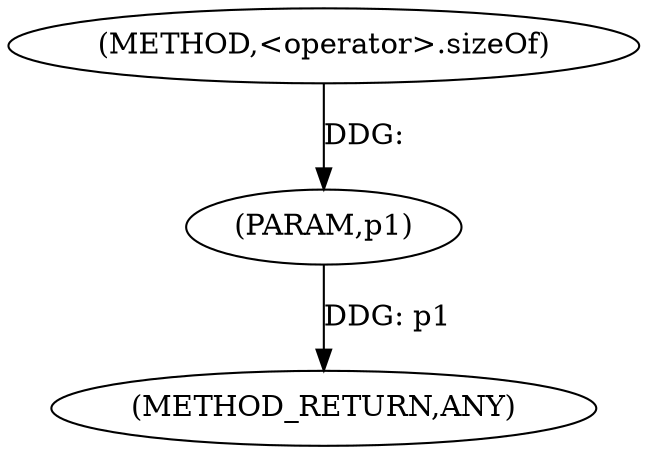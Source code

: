 
digraph "&lt;operator&gt;.sizeOf" {  

"2148" [label = "(METHOD,&lt;operator&gt;.sizeOf)" ]

"2151" [label = "(METHOD_RETURN,ANY)" ]

"2149" [label = "(PARAM,p1)" ]

  "2149" -> "2151"  [ label = "DDG: p1"] 

  "2148" -> "2149"  [ label = "DDG: "] 

}